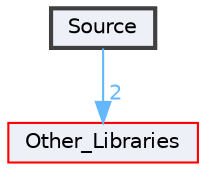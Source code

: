 digraph "Source"
{
 // INTERACTIVE_SVG=YES
 // LATEX_PDF_SIZE
  bgcolor="transparent";
  edge [fontname=Helvetica,fontsize=10,labelfontname=Helvetica,labelfontsize=10];
  node [fontname=Helvetica,fontsize=10,shape=box,height=0.2,width=0.4];
  compound=true
  dir_74389ed8173ad57b461b9d623a1f3867 [label="Source", fillcolor="#edf0f7", color="grey25", style="filled,bold", URL="dir_74389ed8173ad57b461b9d623a1f3867.html",tooltip=""];
  dir_8ce3a8ee21fa8a209d228fabb47a61a6 [label="Other_Libraries", fillcolor="#edf0f7", color="red", style="filled", URL="dir_8ce3a8ee21fa8a209d228fabb47a61a6.html",tooltip=""];
  dir_74389ed8173ad57b461b9d623a1f3867->dir_8ce3a8ee21fa8a209d228fabb47a61a6 [headlabel="2", labeldistance=1.5 headhref="dir_000001_000000.html" color="steelblue1" fontcolor="steelblue1"];
}
